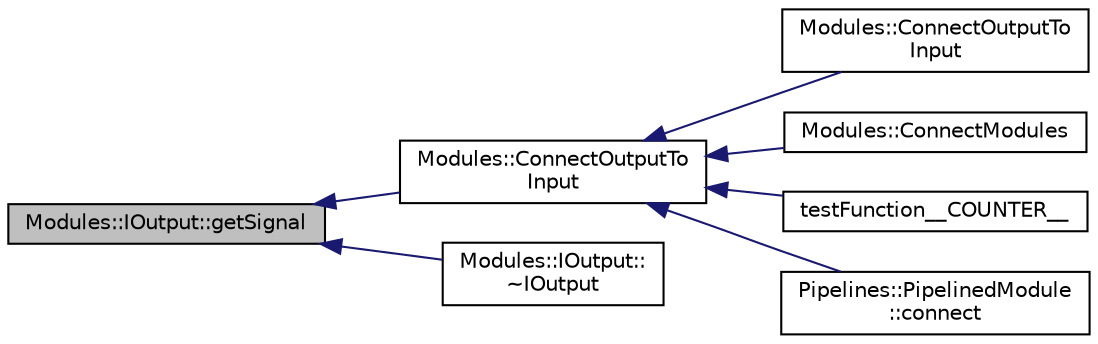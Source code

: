 digraph "Modules::IOutput::getSignal"
{
 // INTERACTIVE_SVG=YES
  edge [fontname="Helvetica",fontsize="10",labelfontname="Helvetica",labelfontsize="10"];
  node [fontname="Helvetica",fontsize="10",shape=record];
  rankdir="LR";
  Node1 [label="Modules::IOutput::getSignal",height=0.2,width=0.4,color="black", fillcolor="grey75", style="filled", fontcolor="black"];
  Node1 -> Node2 [dir="back",color="midnightblue",fontsize="10",style="solid",fontname="Helvetica"];
  Node2 [label="Modules::ConnectOutputTo\lInput",height=0.2,width=0.4,color="black", fillcolor="white", style="filled",URL="$namespace_modules.html#a38f082291cf893c9d56cf7402544632c"];
  Node2 -> Node3 [dir="back",color="midnightblue",fontsize="10",style="solid",fontname="Helvetica"];
  Node3 [label="Modules::ConnectOutputTo\lInput",height=0.2,width=0.4,color="black", fillcolor="white", style="filled",URL="$namespace_modules.html#a69246d3c6863eccd20fcfc71e2201f85"];
  Node2 -> Node4 [dir="back",color="midnightblue",fontsize="10",style="solid",fontname="Helvetica"];
  Node4 [label="Modules::ConnectModules",height=0.2,width=0.4,color="black", fillcolor="white", style="filled",URL="$namespace_modules.html#a60aaeaa57dcc5a64c864ac13e24d7930"];
  Node2 -> Node5 [dir="back",color="midnightblue",fontsize="10",style="solid",fontname="Helvetica"];
  Node5 [label="testFunction__COUNTER__",height=0.2,width=0.4,color="black", fillcolor="white", style="filled",URL="$modules__decode_8cpp.html#a4b7ee850baca841d3cd8c167ed11f117"];
  Node2 -> Node6 [dir="back",color="midnightblue",fontsize="10",style="solid",fontname="Helvetica"];
  Node6 [label="Pipelines::PipelinedModule\l::connect",height=0.2,width=0.4,color="black", fillcolor="white", style="filled",URL="$class_pipelines_1_1_pipelined_module.html#a35adc574ffb660eae3ec0bf8991f72cf"];
  Node1 -> Node7 [dir="back",color="midnightblue",fontsize="10",style="solid",fontname="Helvetica"];
  Node7 [label="Modules::IOutput::\l~IOutput",height=0.2,width=0.4,color="black", fillcolor="white", style="filled",URL="$struct_modules_1_1_i_output.html#a3b840b867e65d1091b7a53418df20c3a"];
}
